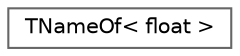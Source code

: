 digraph "Graphical Class Hierarchy"
{
 // INTERACTIVE_SVG=YES
 // LATEX_PDF_SIZE
  bgcolor="transparent";
  edge [fontname=Helvetica,fontsize=10,labelfontname=Helvetica,labelfontsize=10];
  node [fontname=Helvetica,fontsize=10,shape=box,height=0.2,width=0.4];
  rankdir="LR";
  Node0 [id="Node000000",label="TNameOf\< float \>",height=0.2,width=0.4,color="grey40", fillcolor="white", style="filled",URL="$d4/dc9/structTNameOf_3_01float_01_4.html",tooltip=" "];
}
